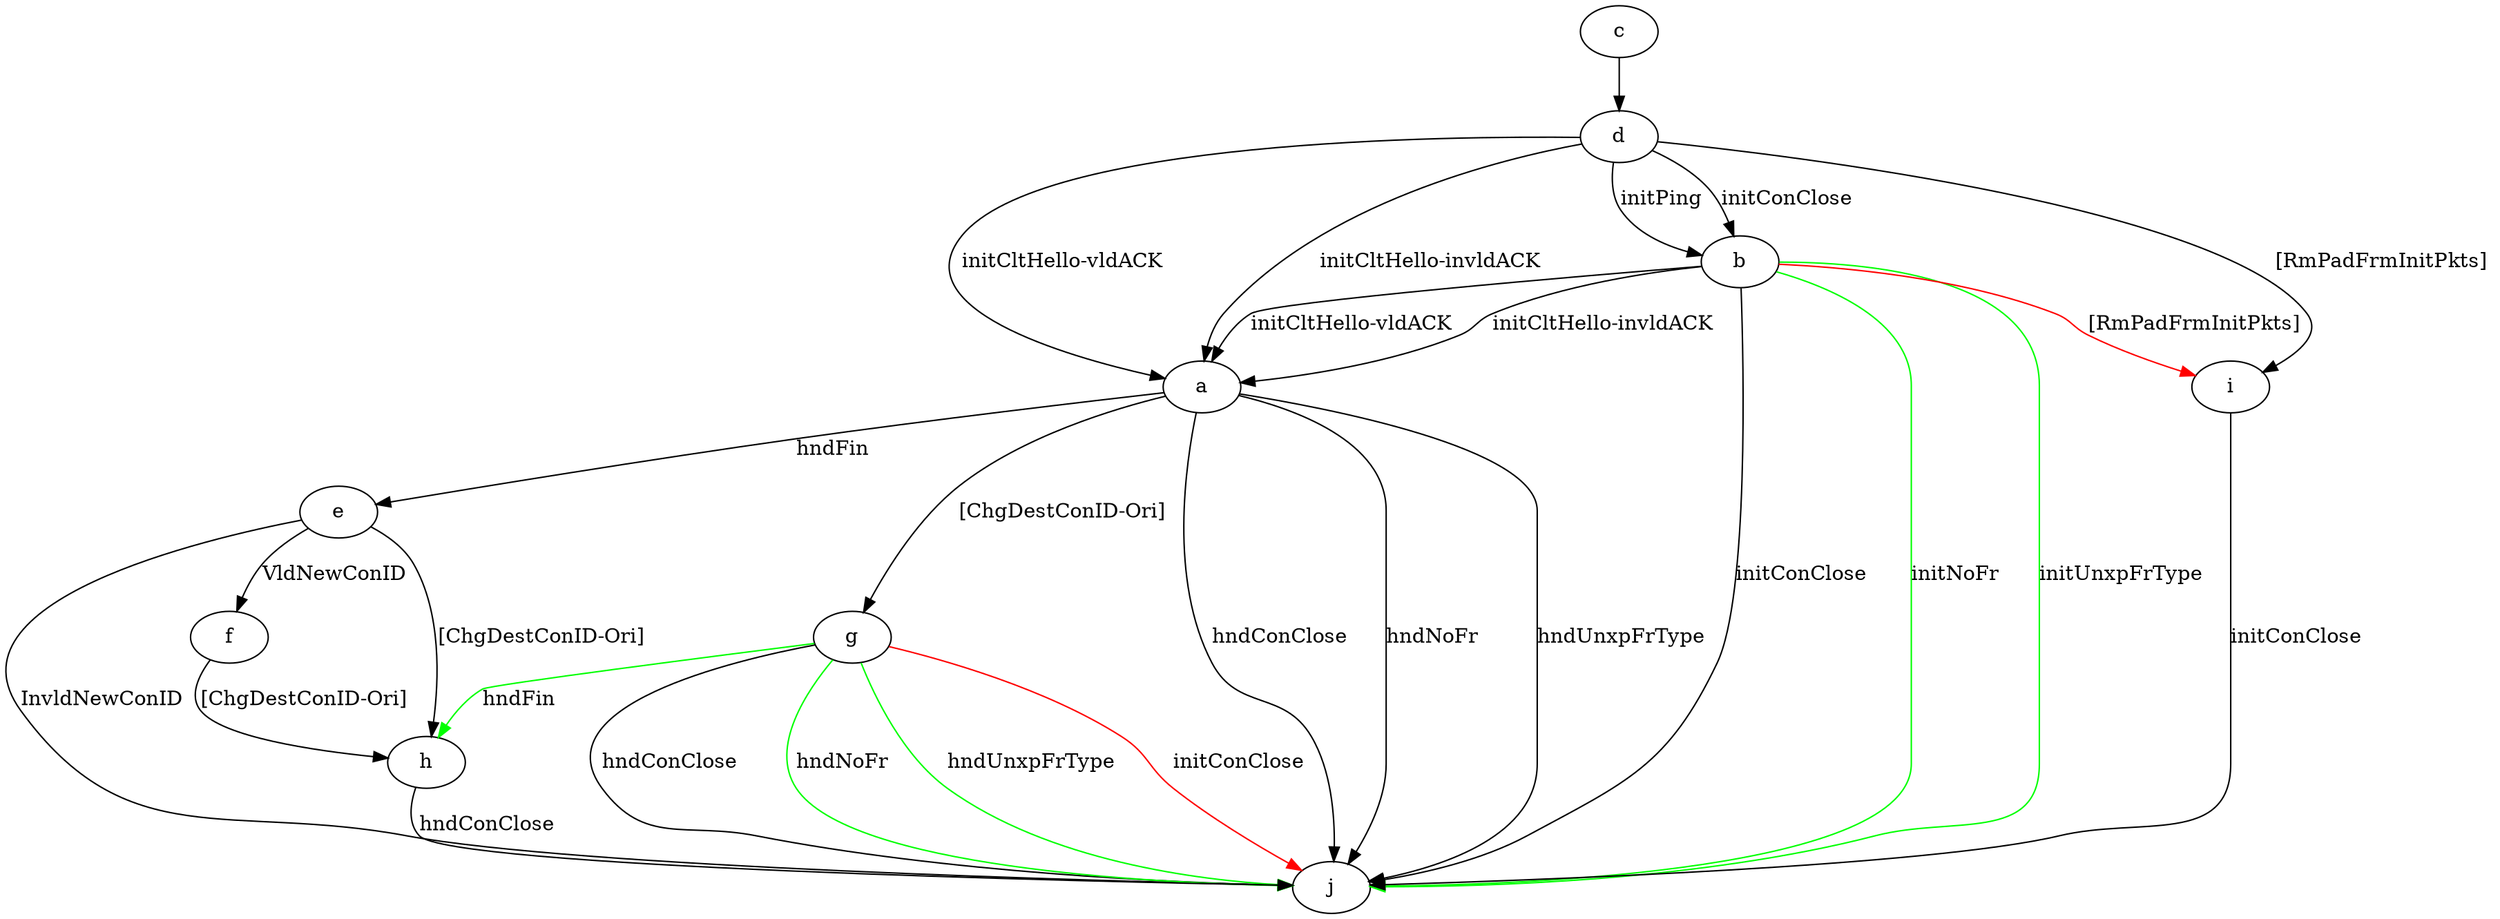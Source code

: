 digraph "" {
	a -> e	[key=0,
		label="hndFin "];
	a -> g	[key=0,
		label="[ChgDestConID-Ori] "];
	a -> j	[key=0,
		label="hndConClose "];
	a -> j	[key=1,
		label="hndNoFr "];
	a -> j	[key=2,
		label="hndUnxpFrType "];
	b -> a	[key=0,
		label="initCltHello-vldACK "];
	b -> a	[key=1,
		label="initCltHello-invldACK "];
	b -> i	[key=0,
		color=red,
		label="[RmPadFrmInitPkts] "];
	b -> j	[key=0,
		label="initConClose "];
	b -> j	[key=1,
		color=green,
		label="initNoFr "];
	b -> j	[key=2,
		color=green,
		label="initUnxpFrType "];
	c -> d	[key=0];
	d -> a	[key=0,
		label="initCltHello-vldACK "];
	d -> a	[key=1,
		label="initCltHello-invldACK "];
	d -> b	[key=0,
		label="initPing "];
	d -> b	[key=1,
		label="initConClose "];
	d -> i	[key=0,
		label="[RmPadFrmInitPkts] "];
	e -> f	[key=0,
		label="VldNewConID "];
	e -> h	[key=0,
		label="[ChgDestConID-Ori] "];
	e -> j	[key=0,
		label="InvldNewConID "];
	f -> h	[key=0,
		label="[ChgDestConID-Ori] "];
	g -> h	[key=0,
		color=green,
		label="hndFin "];
	g -> j	[key=0,
		label="hndConClose "];
	g -> j	[key=1,
		color=green,
		label="hndNoFr "];
	g -> j	[key=2,
		color=green,
		label="hndUnxpFrType "];
	g -> j	[key=3,
		color=red,
		label="initConClose "];
	h -> j	[key=0,
		label="hndConClose "];
	i -> j	[key=0,
		label="initConClose "];
}
